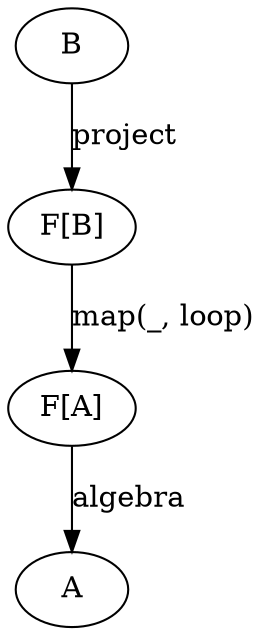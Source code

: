 digraph {
    B[class="disabled"]
    ListFList[label="F[B]" class="disabled"]
    ListFA[label="F[A]" class="disabled"]
    A[class="disabled"]

    B         -> ListFList [label=project class="disabled"]
    ListFList -> ListFA[label="map(_, loop)" class="disabled"]
    ListFA    -> A [label=algebra]
}
